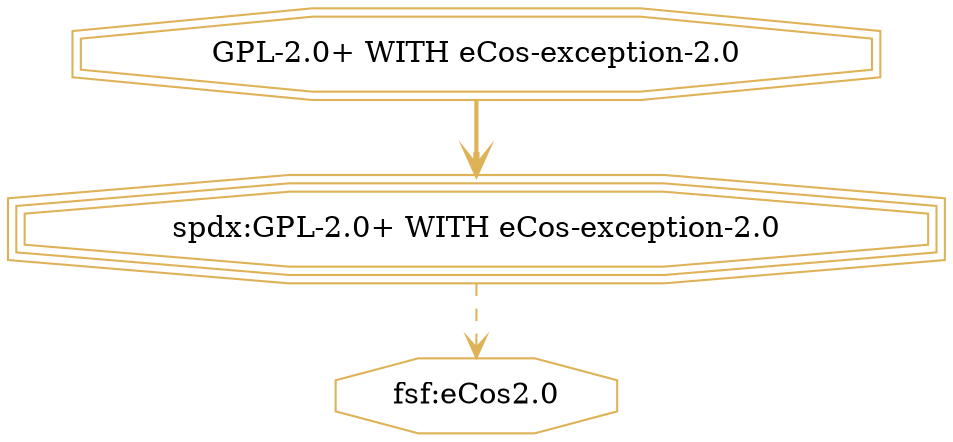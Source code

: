 strict digraph {
    node [shape=box];
    graph [splines=curved];
    10735 [label="fsf:eCos2.0"
          ,color="#deb256"
          ,shape=octagon];
    10737 [label="spdx:GPL-2.0+ WITH eCos-exception-2.0"
          ,color="#deb256"
          ,shape=tripleoctagon];
    10738 [label="GPL-2.0+ WITH eCos-exception-2.0"
          ,color="#deb256"
          ,shape=doubleoctagon];
    10737 -> 10735 [style=dashed
                   ,arrowhead=vee
                   ,weight=0.5
                   ,color="#deb256"];
    10738 -> 10737 [style=bold
                   ,arrowhead=vee
                   ,weight=0.7
                   ,color="#deb256"];
}
